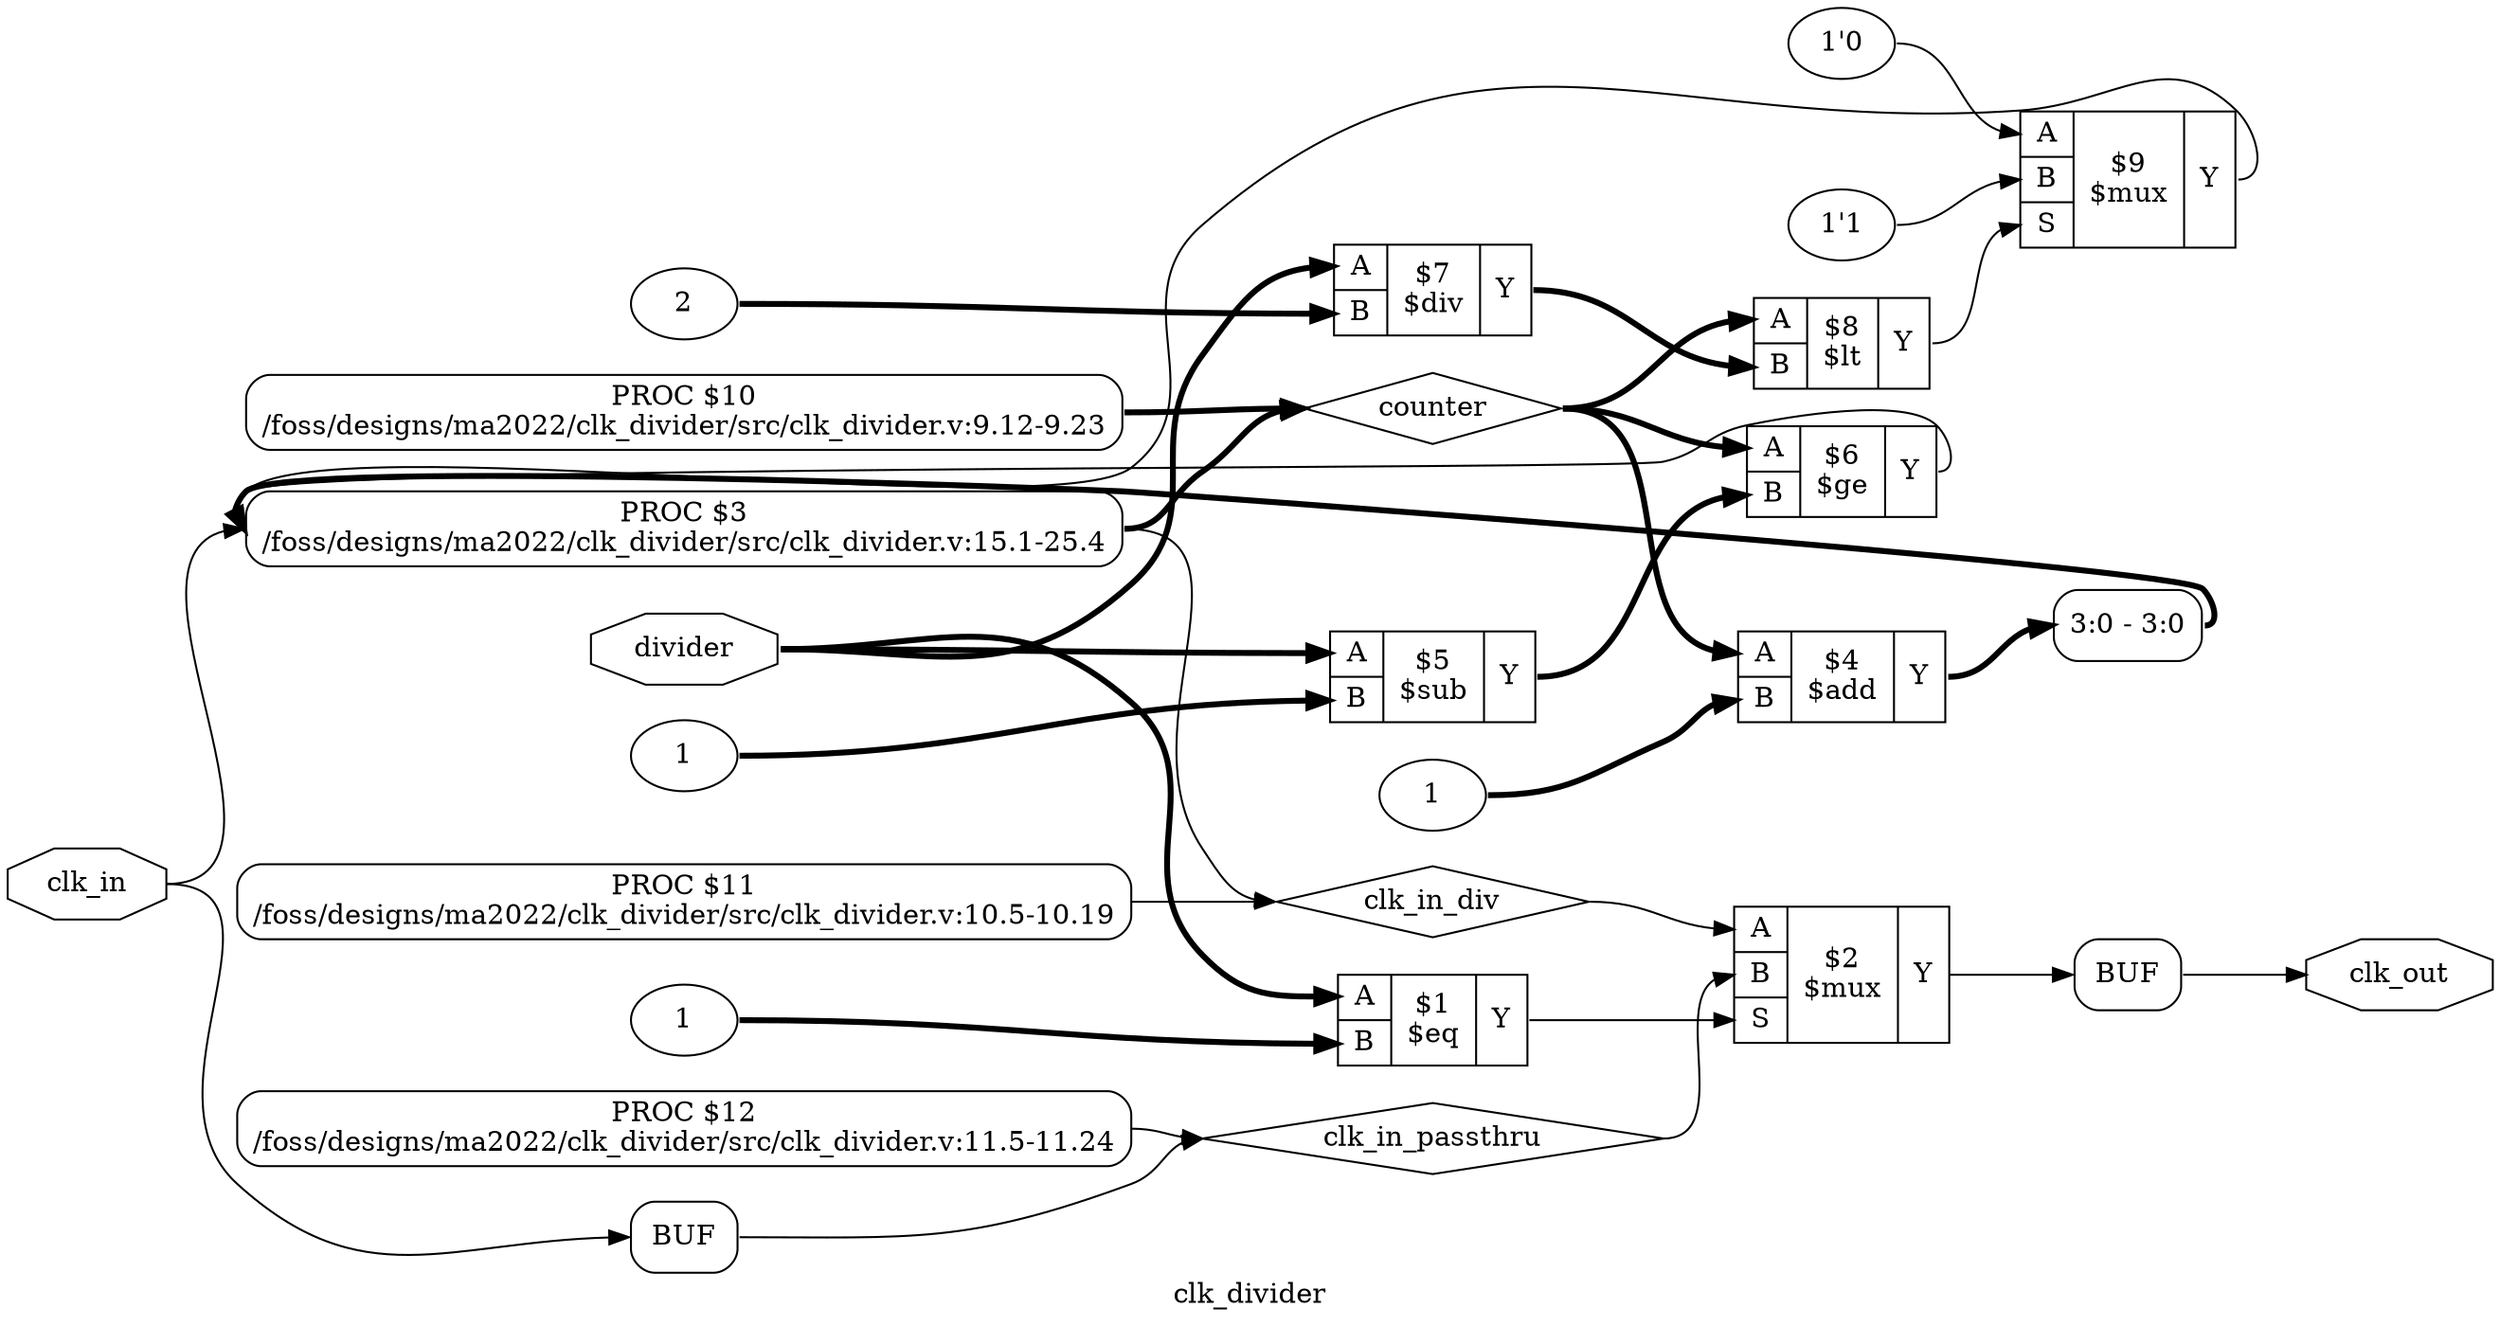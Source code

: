 digraph "clk_divider" {
label="clk_divider";
rankdir="LR";
remincross=true;
n14 [ shape=diamond, label="clk_in_passthru", color="black", fontcolor="black" ];
n15 [ shape=diamond, label="clk_in_div", color="black", fontcolor="black" ];
n16 [ shape=diamond, label="counter", color="black", fontcolor="black" ];
n17 [ shape=octagon, label="clk_out", color="black", fontcolor="black" ];
n18 [ shape=octagon, label="divider", color="black", fontcolor="black" ];
n19 [ shape=octagon, label="clk_in", color="black", fontcolor="black" ];
v0 [ label="1'1" ];
v1 [ label="1'0" ];
c24 [ shape=record, label="{{<p20> A|<p21> B|<p22> S}|$9\n$mux|{<p23> Y}}" ];
c25 [ shape=record, label="{{<p20> A|<p21> B}|$8\n$lt|{<p23> Y}}" ];
v2 [ label="2" ];
c26 [ shape=record, label="{{<p20> A|<p21> B}|$7\n$div|{<p23> Y}}" ];
c27 [ shape=record, label="{{<p20> A|<p21> B}|$6\n$ge|{<p23> Y}}" ];
v3 [ label="1" ];
c28 [ shape=record, label="{{<p20> A|<p21> B}|$5\n$sub|{<p23> Y}}" ];
v4 [ label="1" ];
c29 [ shape=record, label="{{<p20> A|<p21> B}|$4\n$add|{<p23> Y}}" ];
c30 [ shape=record, label="{{<p20> A|<p21> B|<p22> S}|$2\n$mux|{<p23> Y}}" ];
v5 [ label="1" ];
c31 [ shape=record, label="{{<p20> A|<p21> B}|$1\n$eq|{<p23> Y}}" ];
p6 [shape=box, style=rounded, label="PROC $12\n/foss/designs/ma2022/clk_divider/src/clk_divider.v:11.5-11.24"];
p7 [shape=box, style=rounded, label="PROC $11\n/foss/designs/ma2022/clk_divider/src/clk_divider.v:10.5-10.19"];
p8 [shape=box, style=rounded, label="PROC $10\n/foss/designs/ma2022/clk_divider/src/clk_divider.v:9.12-9.23"];
x10 [ shape=record, style=rounded, label="<s0> 3:0 - 3:0 " ];
p9 [shape=box, style=rounded, label="PROC $3\n/foss/designs/ma2022/clk_divider/src/clk_divider.v:15.1-25.4"];
x11 [shape=box, style=rounded, label="BUF"];
x12 [shape=box, style=rounded, label="BUF"];
c30:p23:e -> x11:w:w [color="black", label=""];
c31:p23:e -> c30:p22:w [color="black", label=""];
p6:e -> n14:w [color="black", label=""];
x12:e:e -> n14:w [color="black", label=""];
n14:e -> c30:p21:w [color="black", label=""];
p7:e -> n15:w [color="black", label=""];
p9:e -> n15:w [color="black", label=""];
n15:e -> c30:p20:w [color="black", label=""];
p8:e -> n16:w [color="black", style="setlinewidth(3)", label=""];
p9:e -> n16:w [color="black", style="setlinewidth(3)", label=""];
n16:e -> c25:p20:w [color="black", style="setlinewidth(3)", label=""];
n16:e -> c27:p20:w [color="black", style="setlinewidth(3)", label=""];
n16:e -> c29:p20:w [color="black", style="setlinewidth(3)", label=""];
x11:e:e -> n17:w [color="black", label=""];
n18:e -> c26:p20:w [color="black", style="setlinewidth(3)", label=""];
n18:e -> c28:p20:w [color="black", style="setlinewidth(3)", label=""];
n18:e -> c31:p20:w [color="black", style="setlinewidth(3)", label=""];
n19:e -> p9:w [color="black", label=""];
n19:e -> x12:w:w [color="black", label=""];
c24:p23:e -> p9:w [color="black", label=""];
c25:p23:e -> c24:p22:w [color="black", label=""];
c26:p23:e -> c25:p21:w [color="black", style="setlinewidth(3)", label=""];
c27:p23:e -> p9:w [color="black", label=""];
c28:p23:e -> c27:p21:w [color="black", style="setlinewidth(3)", label=""];
c29:p23:e -> x10:s0:w [color="black", style="setlinewidth(3)", label=""];
v0:e -> c24:p21:w [color="black", label=""];
v1:e -> c24:p20:w [color="black", label=""];
v2:e -> c26:p21:w [color="black", style="setlinewidth(3)", label=""];
v3:e -> c28:p21:w [color="black", style="setlinewidth(3)", label=""];
v4:e -> c29:p21:w [color="black", style="setlinewidth(3)", label=""];
v5:e -> c31:p21:w [color="black", style="setlinewidth(3)", label=""];
x10:e -> p9:w [color="black", style="setlinewidth(3)", label=""];
}
